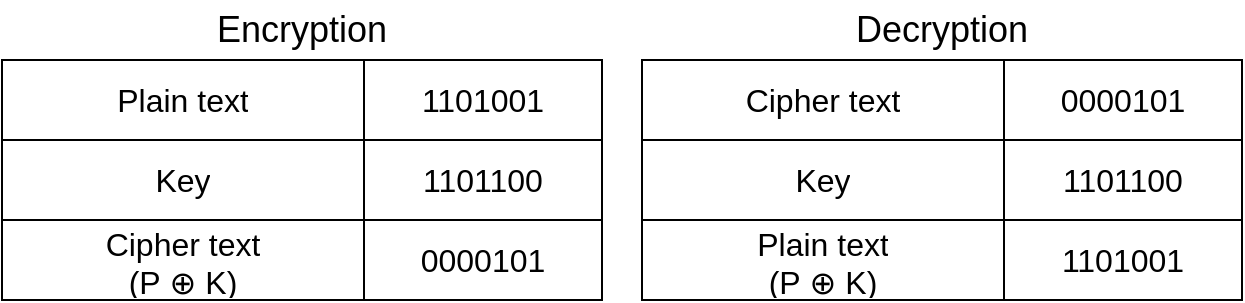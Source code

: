 <mxfile version="22.1.16" type="device">
  <diagram name="Stránka-1" id="EAdGrtxM6_a4ehPBaygY">
    <mxGraphModel dx="989" dy="582" grid="1" gridSize="10" guides="1" tooltips="1" connect="1" arrows="1" fold="1" page="1" pageScale="1" pageWidth="827" pageHeight="1169" math="0" shadow="0">
      <root>
        <mxCell id="0" />
        <mxCell id="1" parent="0" />
        <mxCell id="MvbNSjEskX-4vo4KR7Gj-93" value="" style="shape=table;startSize=0;container=1;collapsible=0;childLayout=tableLayout;fontSize=16;" vertex="1" parent="1">
          <mxGeometry x="130" y="180" width="300" height="120" as="geometry" />
        </mxCell>
        <mxCell id="MvbNSjEskX-4vo4KR7Gj-94" value="" style="shape=tableRow;horizontal=0;startSize=0;swimlaneHead=0;swimlaneBody=0;strokeColor=inherit;top=0;left=0;bottom=0;right=0;collapsible=0;dropTarget=0;fillColor=none;points=[[0,0.5],[1,0.5]];portConstraint=eastwest;fontSize=16;" vertex="1" parent="MvbNSjEskX-4vo4KR7Gj-93">
          <mxGeometry width="300" height="40" as="geometry" />
        </mxCell>
        <mxCell id="MvbNSjEskX-4vo4KR7Gj-95" value="Plain text" style="shape=partialRectangle;html=1;whiteSpace=wrap;connectable=0;strokeColor=inherit;overflow=hidden;fillColor=none;top=0;left=0;bottom=0;right=0;pointerEvents=1;fontSize=16;" vertex="1" parent="MvbNSjEskX-4vo4KR7Gj-94">
          <mxGeometry width="181" height="40" as="geometry">
            <mxRectangle width="181" height="40" as="alternateBounds" />
          </mxGeometry>
        </mxCell>
        <mxCell id="MvbNSjEskX-4vo4KR7Gj-96" value="1101001" style="shape=partialRectangle;html=1;whiteSpace=wrap;connectable=0;strokeColor=inherit;overflow=hidden;fillColor=none;top=0;left=0;bottom=0;right=0;pointerEvents=1;fontSize=16;rowspan=1;colspan=2;" vertex="1" parent="MvbNSjEskX-4vo4KR7Gj-94">
          <mxGeometry x="181" width="119" height="40" as="geometry">
            <mxRectangle width="19" height="40" as="alternateBounds" />
          </mxGeometry>
        </mxCell>
        <mxCell id="MvbNSjEskX-4vo4KR7Gj-97" value="0100001" style="shape=partialRectangle;html=1;whiteSpace=wrap;connectable=0;strokeColor=inherit;overflow=hidden;fillColor=none;top=0;left=0;bottom=0;right=0;pointerEvents=1;fontSize=16;" vertex="1" visible="0" parent="MvbNSjEskX-4vo4KR7Gj-94">
          <mxGeometry x="200" width="100" height="40" as="geometry">
            <mxRectangle width="100" height="40" as="alternateBounds" />
          </mxGeometry>
        </mxCell>
        <mxCell id="MvbNSjEskX-4vo4KR7Gj-98" value="" style="shape=tableRow;horizontal=0;startSize=0;swimlaneHead=0;swimlaneBody=0;strokeColor=inherit;top=0;left=0;bottom=0;right=0;collapsible=0;dropTarget=0;fillColor=none;points=[[0,0.5],[1,0.5]];portConstraint=eastwest;fontSize=16;" vertex="1" parent="MvbNSjEskX-4vo4KR7Gj-93">
          <mxGeometry y="40" width="300" height="40" as="geometry" />
        </mxCell>
        <mxCell id="MvbNSjEskX-4vo4KR7Gj-99" value="Key" style="shape=partialRectangle;html=1;whiteSpace=wrap;connectable=0;strokeColor=inherit;overflow=hidden;fillColor=none;top=0;left=0;bottom=0;right=0;pointerEvents=1;fontSize=16;" vertex="1" parent="MvbNSjEskX-4vo4KR7Gj-98">
          <mxGeometry width="181" height="40" as="geometry">
            <mxRectangle width="181" height="40" as="alternateBounds" />
          </mxGeometry>
        </mxCell>
        <mxCell id="MvbNSjEskX-4vo4KR7Gj-100" value="1101100" style="shape=partialRectangle;html=1;whiteSpace=wrap;connectable=0;strokeColor=inherit;overflow=hidden;fillColor=none;top=0;left=0;bottom=0;right=0;pointerEvents=1;fontSize=16;rowspan=1;colspan=2;" vertex="1" parent="MvbNSjEskX-4vo4KR7Gj-98">
          <mxGeometry x="181" width="119" height="40" as="geometry">
            <mxRectangle width="19" height="40" as="alternateBounds" />
          </mxGeometry>
        </mxCell>
        <mxCell id="MvbNSjEskX-4vo4KR7Gj-101" value="0111011" style="shape=partialRectangle;html=1;whiteSpace=wrap;connectable=0;strokeColor=inherit;overflow=hidden;fillColor=none;top=0;left=0;bottom=0;right=0;pointerEvents=1;fontSize=16;" vertex="1" visible="0" parent="MvbNSjEskX-4vo4KR7Gj-98">
          <mxGeometry x="200" width="100" height="40" as="geometry">
            <mxRectangle width="100" height="40" as="alternateBounds" />
          </mxGeometry>
        </mxCell>
        <mxCell id="MvbNSjEskX-4vo4KR7Gj-102" value="" style="shape=tableRow;horizontal=0;startSize=0;swimlaneHead=0;swimlaneBody=0;strokeColor=inherit;top=0;left=0;bottom=0;right=0;collapsible=0;dropTarget=0;fillColor=none;points=[[0,0.5],[1,0.5]];portConstraint=eastwest;fontSize=16;" vertex="1" parent="MvbNSjEskX-4vo4KR7Gj-93">
          <mxGeometry y="80" width="300" height="40" as="geometry" />
        </mxCell>
        <mxCell id="MvbNSjEskX-4vo4KR7Gj-103" value="Cipher text &lt;br&gt;(P&amp;nbsp;⊕&amp;nbsp;K)" style="shape=partialRectangle;html=1;whiteSpace=wrap;connectable=0;strokeColor=inherit;overflow=hidden;fillColor=none;top=0;left=0;bottom=0;right=0;pointerEvents=1;fontSize=16;" vertex="1" parent="MvbNSjEskX-4vo4KR7Gj-102">
          <mxGeometry width="181" height="40" as="geometry">
            <mxRectangle width="181" height="40" as="alternateBounds" />
          </mxGeometry>
        </mxCell>
        <mxCell id="MvbNSjEskX-4vo4KR7Gj-104" value="0000101" style="shape=partialRectangle;html=1;whiteSpace=wrap;connectable=0;strokeColor=inherit;overflow=hidden;fillColor=none;top=0;left=0;bottom=0;right=0;pointerEvents=1;fontSize=16;rowspan=1;colspan=2;" vertex="1" parent="MvbNSjEskX-4vo4KR7Gj-102">
          <mxGeometry x="181" width="119" height="40" as="geometry">
            <mxRectangle width="19" height="40" as="alternateBounds" />
          </mxGeometry>
        </mxCell>
        <mxCell id="MvbNSjEskX-4vo4KR7Gj-105" value="0011010" style="shape=partialRectangle;html=1;whiteSpace=wrap;connectable=0;strokeColor=inherit;overflow=hidden;fillColor=none;top=0;left=0;bottom=0;right=0;pointerEvents=1;fontSize=16;" vertex="1" visible="0" parent="MvbNSjEskX-4vo4KR7Gj-102">
          <mxGeometry x="200" width="100" height="40" as="geometry">
            <mxRectangle width="100" height="40" as="alternateBounds" />
          </mxGeometry>
        </mxCell>
        <mxCell id="MvbNSjEskX-4vo4KR7Gj-106" value="" style="shape=table;startSize=0;container=1;collapsible=0;childLayout=tableLayout;fontSize=16;" vertex="1" parent="1">
          <mxGeometry x="450" y="180" width="300" height="120" as="geometry" />
        </mxCell>
        <mxCell id="MvbNSjEskX-4vo4KR7Gj-107" value="" style="shape=tableRow;horizontal=0;startSize=0;swimlaneHead=0;swimlaneBody=0;strokeColor=inherit;top=0;left=0;bottom=0;right=0;collapsible=0;dropTarget=0;fillColor=none;points=[[0,0.5],[1,0.5]];portConstraint=eastwest;fontSize=16;" vertex="1" parent="MvbNSjEskX-4vo4KR7Gj-106">
          <mxGeometry width="300" height="40" as="geometry" />
        </mxCell>
        <mxCell id="MvbNSjEskX-4vo4KR7Gj-108" value="Cipher text" style="shape=partialRectangle;html=1;whiteSpace=wrap;connectable=0;strokeColor=inherit;overflow=hidden;fillColor=none;top=0;left=0;bottom=0;right=0;pointerEvents=1;fontSize=16;" vertex="1" parent="MvbNSjEskX-4vo4KR7Gj-107">
          <mxGeometry width="181" height="40" as="geometry">
            <mxRectangle width="181" height="40" as="alternateBounds" />
          </mxGeometry>
        </mxCell>
        <mxCell id="MvbNSjEskX-4vo4KR7Gj-109" value="0000101" style="shape=partialRectangle;html=1;whiteSpace=wrap;connectable=0;strokeColor=inherit;overflow=hidden;fillColor=none;top=0;left=0;bottom=0;right=0;pointerEvents=1;fontSize=16;rowspan=1;colspan=2;" vertex="1" parent="MvbNSjEskX-4vo4KR7Gj-107">
          <mxGeometry x="181" width="119" height="40" as="geometry">
            <mxRectangle width="19" height="40" as="alternateBounds" />
          </mxGeometry>
        </mxCell>
        <mxCell id="MvbNSjEskX-4vo4KR7Gj-110" value="0100001" style="shape=partialRectangle;html=1;whiteSpace=wrap;connectable=0;strokeColor=inherit;overflow=hidden;fillColor=none;top=0;left=0;bottom=0;right=0;pointerEvents=1;fontSize=16;" vertex="1" visible="0" parent="MvbNSjEskX-4vo4KR7Gj-107">
          <mxGeometry x="200" width="100" height="40" as="geometry">
            <mxRectangle width="100" height="40" as="alternateBounds" />
          </mxGeometry>
        </mxCell>
        <mxCell id="MvbNSjEskX-4vo4KR7Gj-111" value="" style="shape=tableRow;horizontal=0;startSize=0;swimlaneHead=0;swimlaneBody=0;strokeColor=inherit;top=0;left=0;bottom=0;right=0;collapsible=0;dropTarget=0;fillColor=none;points=[[0,0.5],[1,0.5]];portConstraint=eastwest;fontSize=16;" vertex="1" parent="MvbNSjEskX-4vo4KR7Gj-106">
          <mxGeometry y="40" width="300" height="40" as="geometry" />
        </mxCell>
        <mxCell id="MvbNSjEskX-4vo4KR7Gj-112" value="Key" style="shape=partialRectangle;html=1;whiteSpace=wrap;connectable=0;strokeColor=inherit;overflow=hidden;fillColor=none;top=0;left=0;bottom=0;right=0;pointerEvents=1;fontSize=16;" vertex="1" parent="MvbNSjEskX-4vo4KR7Gj-111">
          <mxGeometry width="181" height="40" as="geometry">
            <mxRectangle width="181" height="40" as="alternateBounds" />
          </mxGeometry>
        </mxCell>
        <mxCell id="MvbNSjEskX-4vo4KR7Gj-113" value="1101100" style="shape=partialRectangle;html=1;whiteSpace=wrap;connectable=0;strokeColor=inherit;overflow=hidden;fillColor=none;top=0;left=0;bottom=0;right=0;pointerEvents=1;fontSize=16;rowspan=1;colspan=2;" vertex="1" parent="MvbNSjEskX-4vo4KR7Gj-111">
          <mxGeometry x="181" width="119" height="40" as="geometry">
            <mxRectangle width="19" height="40" as="alternateBounds" />
          </mxGeometry>
        </mxCell>
        <mxCell id="MvbNSjEskX-4vo4KR7Gj-114" value="0111011" style="shape=partialRectangle;html=1;whiteSpace=wrap;connectable=0;strokeColor=inherit;overflow=hidden;fillColor=none;top=0;left=0;bottom=0;right=0;pointerEvents=1;fontSize=16;" vertex="1" visible="0" parent="MvbNSjEskX-4vo4KR7Gj-111">
          <mxGeometry x="200" width="100" height="40" as="geometry">
            <mxRectangle width="100" height="40" as="alternateBounds" />
          </mxGeometry>
        </mxCell>
        <mxCell id="MvbNSjEskX-4vo4KR7Gj-115" value="" style="shape=tableRow;horizontal=0;startSize=0;swimlaneHead=0;swimlaneBody=0;strokeColor=inherit;top=0;left=0;bottom=0;right=0;collapsible=0;dropTarget=0;fillColor=none;points=[[0,0.5],[1,0.5]];portConstraint=eastwest;fontSize=16;" vertex="1" parent="MvbNSjEskX-4vo4KR7Gj-106">
          <mxGeometry y="80" width="300" height="40" as="geometry" />
        </mxCell>
        <mxCell id="MvbNSjEskX-4vo4KR7Gj-116" value="Plain text&lt;br&gt;(P&amp;nbsp;⊕&amp;nbsp;K)" style="shape=partialRectangle;html=1;whiteSpace=wrap;connectable=0;strokeColor=inherit;overflow=hidden;fillColor=none;top=0;left=0;bottom=0;right=0;pointerEvents=1;fontSize=16;" vertex="1" parent="MvbNSjEskX-4vo4KR7Gj-115">
          <mxGeometry width="181" height="40" as="geometry">
            <mxRectangle width="181" height="40" as="alternateBounds" />
          </mxGeometry>
        </mxCell>
        <mxCell id="MvbNSjEskX-4vo4KR7Gj-117" value="1101001" style="shape=partialRectangle;html=1;whiteSpace=wrap;connectable=0;strokeColor=inherit;overflow=hidden;fillColor=none;top=0;left=0;bottom=0;right=0;pointerEvents=1;fontSize=16;rowspan=1;colspan=2;" vertex="1" parent="MvbNSjEskX-4vo4KR7Gj-115">
          <mxGeometry x="181" width="119" height="40" as="geometry">
            <mxRectangle width="19" height="40" as="alternateBounds" />
          </mxGeometry>
        </mxCell>
        <mxCell id="MvbNSjEskX-4vo4KR7Gj-118" value="0011010" style="shape=partialRectangle;html=1;whiteSpace=wrap;connectable=0;strokeColor=inherit;overflow=hidden;fillColor=none;top=0;left=0;bottom=0;right=0;pointerEvents=1;fontSize=16;" vertex="1" visible="0" parent="MvbNSjEskX-4vo4KR7Gj-115">
          <mxGeometry x="200" width="100" height="40" as="geometry">
            <mxRectangle width="100" height="40" as="alternateBounds" />
          </mxGeometry>
        </mxCell>
        <mxCell id="MvbNSjEskX-4vo4KR7Gj-119" value="Encryption" style="text;html=1;strokeColor=none;fillColor=none;align=center;verticalAlign=middle;whiteSpace=wrap;rounded=0;fontSize=18;" vertex="1" parent="1">
          <mxGeometry x="130" y="150" width="300" height="30" as="geometry" />
        </mxCell>
        <mxCell id="MvbNSjEskX-4vo4KR7Gj-120" value="Decryption" style="text;html=1;strokeColor=none;fillColor=none;align=center;verticalAlign=middle;whiteSpace=wrap;rounded=0;fontSize=18;" vertex="1" parent="1">
          <mxGeometry x="450" y="150" width="300" height="30" as="geometry" />
        </mxCell>
      </root>
    </mxGraphModel>
  </diagram>
</mxfile>
